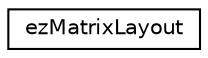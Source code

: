 digraph "Graphical Class Hierarchy"
{
 // LATEX_PDF_SIZE
  edge [fontname="Helvetica",fontsize="10",labelfontname="Helvetica",labelfontsize="10"];
  node [fontname="Helvetica",fontsize="10",shape=record];
  rankdir="LR";
  Node0 [label="ezMatrixLayout",height=0.2,width=0.4,color="black", fillcolor="white", style="filled",URL="$d6/d64/structez_matrix_layout.htm",tooltip="Enum to describe which memory layout is used to store a matrix in a float array."];
}
